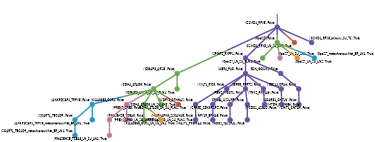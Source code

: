 strict digraph  {
graph[splines=false]; nodesep=0.7; rankdir=TB; ranksep=0.6; forcelabels=true; dpi=600; size=2.5;
0 [color="#674ea7ff", fillcolor="#674ea7ff", fixedsize=true, fontname=Lato, fontsize="12pt", height="0.25", label="", penwidth=3, shape=circle, style=filled, xlabel="('CSMD1_RFX8', False)"];
1 [color="#6aa84fff", fillcolor="#6aa84fff", fixedsize=true, fontname=Lato, fontsize="12pt", height="0.25", label="", penwidth=3, shape=circle, style=filled, xlabel="('IQGAP3_ARSG', False)"];
3 [color="#674ea7ff", fillcolor="#674ea7ff", fixedsize=true, fontname=Lato, fontsize="12pt", height="0.25", label="", penwidth=3, shape=circle, style=filled, xlabel="('SPINT2_RXFP1', False)"];
27 [color="#6aa84fff", fillcolor="#6aa84fff", fixedsize=true, fontname=Lato, fontsize="12pt", height="0.25", label="", penwidth=3, shape=circle, style=filled, xlabel="('0pol27', False)"];
37 [color="#be5742ff", fillcolor="#be5742ff", fixedsize=true, fontname=Lato, fontsize="12pt", height="0.25", label="", penwidth=3, shape=circle, style=filled, xlabel="('CSMD1_RFX8_LN_SU_LN3', True)"];
42 [color="#674ea7ff", fillcolor="#674ea7ff", fixedsize=true, fontname=Lato, fontsize="12pt", height="0.25", label="", penwidth=3, shape=circle, style=filled, xlabel="('CSMD1_RFX8_primary_SU_T1', True)"];
21 [color="#6aa84fff", fillcolor="#6aa84fff", fixedsize=true, fontname=Lato, fontsize="12pt", height="0.25", label="", penwidth=3, shape=circle, style=filled, xlabel="('CDH4_ATAD5', False)"];
29 [color="#6aa84fff", fillcolor="#6aa84fff", fixedsize=true, fontname=Lato, fontsize="12pt", height="0.25", label="", penwidth=3, shape=circle, style=filled, xlabel="('IQGAP3_ARSG_LN_SU_FLN1', True)"];
2 [color="#674ea7ff", fillcolor="#674ea7ff", fixedsize=true, fontname=Lato, fontsize="12pt", height="0.25", label="", penwidth=3, shape=circle, style=filled, xlabel="('WDFY4_CTNNA2', False)"];
15 [color="#674ea7ff", fillcolor="#674ea7ff", fixedsize=true, fontname=Lato, fontsize="12pt", height="0.25", label="", penwidth=3, shape=circle, style=filled, xlabel="('MAPKAPK5_ZSCAN18', False)"];
5 [color="#674ea7ff", fillcolor="#674ea7ff", fixedsize=true, fontname=Lato, fontsize="12pt", height="0.25", label="", penwidth=3, shape=circle, style=filled, xlabel="('UBR4_PLG', False)"];
6 [color="#674ea7ff", fillcolor="#674ea7ff", fixedsize=true, fontname=Lato, fontsize="12pt", height="0.25", label="", penwidth=3, shape=circle, style=filled, xlabel="('BSN_GOLM1', False)"];
4 [color="#674ea7ff", fillcolor="#674ea7ff", fixedsize=true, fontname=Lato, fontsize="12pt", height="0.25", label="", penwidth=3, shape=circle, style=filled, xlabel="('OBSL1_CPA6', False)"];
16 [color="#674ea7ff", fillcolor="#674ea7ff", fixedsize=true, fontname=Lato, fontsize="12pt", height="0.25", label="", penwidth=3, shape=circle, style=filled, xlabel="('ADARB1_CNTLN', False)"];
12 [color="#674ea7ff", fillcolor="#674ea7ff", fixedsize=true, fontname=Lato, fontsize="12pt", height="0.25", label="", penwidth=3, shape=circle, style=filled, xlabel="('XYLT1_RIC3', False)"];
13 [color="#674ea7ff", fillcolor="#674ea7ff", fixedsize=true, fontname=Lato, fontsize="12pt", height="0.25", label="", penwidth=3, shape=circle, style=filled, xlabel="('FBN2_MGAT1', False)"];
23 [color="#674ea7ff", fillcolor="#674ea7ff", fixedsize=true, fontname=Lato, fontsize="12pt", height="0.25", label="", penwidth=3, shape=circle, style=filled, xlabel="('EIF3G_PRRT2', False)"];
25 [color="#674ea7ff", fillcolor="#674ea7ff", fixedsize=true, fontname=Lato, fontsize="12pt", height="0.25", label="", penwidth=3, shape=circle, style=filled, xlabel="('TNK2_RNF146', False)"];
8 [color="#2496c8ff", fillcolor="#2496c8ff", fixedsize=true, fontname=Lato, fontsize="12pt", height="0.25", label="", penwidth=3, shape=circle, style=filled, xlabel="('SCART1_TBC1D9', False)"];
40 [color="#2496c8ff", fillcolor="#2496c8ff", fixedsize=true, fontname=Lato, fontsize="12pt", height="0.25", label="", penwidth=3, shape=circle, style=filled, xlabel="('SCART1_TBC1D9_metachronousMet_BR_LN1', True)"];
10 [color="#674ea7ff", fillcolor="#674ea7ff", fixedsize=true, fontname=Lato, fontsize="12pt", height="0.25", label="", penwidth=3, shape=circle, style=filled, xlabel="('CPNE2_CDK5RAP2', False)"];
7 [color="#674ea7ff", fillcolor="#674ea7ff", fixedsize=true, fontname=Lato, fontsize="12pt", height="0.25", label="", penwidth=3, shape=circle, style=filled, xlabel="('NPY1R_EPHA5', False)"];
22 [color="#674ea7ff", fillcolor="#674ea7ff", fixedsize=true, fontname=Lato, fontsize="12pt", height="0.25", label="", penwidth=3, shape=circle, style=filled, xlabel="('CPNE4_U2SURP', False)"];
24 [color="#674ea7ff", fillcolor="#674ea7ff", fixedsize=true, fontname=Lato, fontsize="12pt", height="0.25", label="", penwidth=3, shape=circle, style=filled, xlabel="('DCDC1_ASB10', False)"];
17 [color="#2496c8ff", fillcolor="#2496c8ff", fixedsize=true, fontname=Lato, fontsize="12pt", height="0.25", label="", penwidth=3, shape=circle, style=filled, xlabel="('ANKRD26P1_TRPV5', False)"];
41 [color="#2496c8ff", fillcolor="#2496c8ff", fixedsize=true, fontname=Lato, fontsize="12pt", height="0.25", label="", penwidth=3, shape=circle, style=filled, xlabel="('ANKRD26P1_TRPV5_metachronousMet_BR_LN1', True)"];
19 [color="#c27ba0ff", fillcolor="#c27ba0ff", fixedsize=true, fontname=Lato, fontsize="12pt", height="0.25", label="", penwidth=3, shape=circle, style=filled, xlabel="('KIAA0355_OSR1', False)"];
20 [color="#c27ba0ff", fillcolor="#c27ba0ff", fixedsize=true, fontname=Lato, fontsize="12pt", height="0.25", label="", penwidth=3, shape=circle, style=filled, xlabel="('RNASEH2B_TCEA3', False)"];
33 [color="#c27ba0ff", fillcolor="#c27ba0ff", fixedsize=true, fontname=Lato, fontsize="12pt", height="0.25", label="", penwidth=3, shape=circle, style=filled, xlabel="('KIAA0355_OSR1_LN_SU_LN1', True)"];
34 [color="#c27ba0ff", fillcolor="#c27ba0ff", fixedsize=true, fontname=Lato, fontsize="12pt", height="0.25", label="", penwidth=3, shape=circle, style=filled, xlabel="('RNASEH2B_TCEA3_LN_SU_LN1', True)"];
26 [color="#6aa84fff", fillcolor="#6aa84fff", fixedsize=true, fontname=Lato, fontsize="12pt", height="0.25", label="", penwidth=3, shape=circle, style=filled, xlabel="('PREX2_SPEG', False)"];
30 [color="#6aa84fff", fillcolor="#6aa84fff", fixedsize=true, fontname=Lato, fontsize="12pt", height="0.25", label="", penwidth=3, shape=circle, style=filled, xlabel="('CDH4_ATAD5_LN_SU_FLN1', True)"];
38 [color="#be5742ff", fillcolor="#be5742ff", fixedsize=true, fontname=Lato, fontsize="12pt", height="0.25", label="", penwidth=3, shape=circle, style=filled, xlabel="('CDH4_ATAD5_LN_SU_LN3', True)"];
14 [color="#674ea7ff", fillcolor="#674ea7ff", fixedsize=true, fontname=Lato, fontsize="12pt", height="0.25", label="", penwidth=3, shape=circle, style=filled, xlabel="('MAST1_PCDHA4', False)"];
11 [color="#674ea7ff", fillcolor="#674ea7ff", fixedsize=true, fontname=Lato, fontsize="12pt", height="0.25", label="", penwidth=3, shape=circle, style=filled, xlabel="('MTDH_PCDHB6', False)"];
9 [color="#674ea7ff", fillcolor="#674ea7ff", fixedsize=true, fontname=Lato, fontsize="12pt", height="0.25", label="", penwidth=3, shape=circle, style=filled, xlabel="('NOD2_TAS2R41', False)"];
18 [color="#674ea7ff", fillcolor="#674ea7ff", fixedsize=true, fontname=Lato, fontsize="12pt", height="0.25", label="", penwidth=3, shape=circle, style=filled, xlabel="('CHIT1_CNTLN', False)"];
31 [color="#6aa84fff", fillcolor="#6aa84fff", fixedsize=true, fontname=Lato, fontsize="12pt", height="0.25", label="", penwidth=3, shape=circle, style=filled, xlabel="('PREX2_SPEG_LN_SU_FLN1', True)"];
36 [color="#e69138ff", fillcolor="#e69138ff", fixedsize=true, fontname=Lato, fontsize="12pt", height="0.25", label="", penwidth=3, shape=circle, style=filled, xlabel="('PREX2_SPEG_LN_SU_LN2', True)"];
28 [color="#6aa84fff", fillcolor="#6aa84fff", fixedsize=true, fontname=Lato, fontsize="12pt", height="0.25", label="", penwidth=3, shape=circle, style=filled, xlabel="('0pol27_LN_SU_FLN1', True)"];
32 [color="#c27ba0ff", fillcolor="#c27ba0ff", fixedsize=true, fontname=Lato, fontsize="12pt", height="0.25", label="", penwidth=3, shape=circle, style=filled, xlabel="('0pol27_LN_SU_LN1', True)"];
35 [color="#e69138ff", fillcolor="#e69138ff", fixedsize=true, fontname=Lato, fontsize="12pt", height="0.25", label="", penwidth=3, shape=circle, style=filled, xlabel="('0pol27_LN_SU_LN2', True)"];
39 [color="#2496c8ff", fillcolor="#2496c8ff", fixedsize=true, fontname=Lato, fontsize="12pt", height="0.25", label="", penwidth=3, shape=circle, style=filled, xlabel="('0pol27_metachronousMet_BR_LN1', True)"];
normal [label="", penwidth=3, style=invis, xlabel="('CSMD1_RFX8', False)"];
0 -> 1  [arrowsize=0, color="#674ea7ff;0.5:#6aa84fff", minlen="3.0", penwidth="5.5", style=solid];
0 -> 3  [arrowsize=0, color="#674ea7ff;0.5:#674ea7ff", minlen="2.1372549533843994", penwidth="5.5", style=solid];
0 -> 27  [arrowsize=0, color="#674ea7ff;0.5:#6aa84fff", minlen="1.098039150238037", penwidth="5.5", style=solid];
0 -> 37  [arrowsize=0, color="#674ea7ff;0.5:#be5742ff", minlen="1.098039150238037", penwidth="5.5", style=solid];
0 -> 42  [arrowsize=0, color="#674ea7ff;0.5:#674ea7ff", minlen="1.098039150238037", penwidth="5.5", style=solid];
1 -> 21  [arrowsize=0, color="#6aa84fff;0.5:#6aa84fff", minlen="1.2352941036224365", penwidth="5.5", style=solid];
1 -> 29  [arrowsize=0, color="#6aa84fff;0.5:#6aa84fff", minlen="1.098039150238037", penwidth="5.5", style=solid];
3 -> 5  [arrowsize=0, color="#674ea7ff;0.5:#674ea7ff", minlen="1.8627450466156006", penwidth="5.5", style=solid];
3 -> 6  [arrowsize=0, color="#674ea7ff;0.5:#674ea7ff", minlen="1.8235294818878174", penwidth="5.5", style=solid];
27 -> 28  [arrowsize=0, color="#6aa84fff;0.5:#6aa84fff", minlen="1.098039150238037", penwidth="5.5", style=solid];
27 -> 32  [arrowsize=0, color="#6aa84fff;0.5:#c27ba0ff", minlen="1.098039150238037", penwidth="5.5", style=solid];
27 -> 35  [arrowsize=0, color="#6aa84fff;0.5:#e69138ff", minlen="1.098039150238037", penwidth="5.5", style=solid];
27 -> 39  [arrowsize=0, color="#6aa84fff;0.5:#2496c8ff", minlen="1.098039150238037", penwidth="5.5", style=solid];
21 -> 17  [arrowsize=0, color="#6aa84fff;0.5:#2496c8ff", minlen="1.2745097875595093", penwidth="5.5", style=solid];
21 -> 19  [arrowsize=0, color="#6aa84fff;0.5:#c27ba0ff", minlen="1.2352941036224365", penwidth="5.5", style=solid];
21 -> 26  [arrowsize=0, color="#6aa84fff;0.5:#6aa84fff", minlen="1.1960784196853638", penwidth="5.5", style=solid];
21 -> 30  [arrowsize=0, color="#6aa84fff;0.5:#6aa84fff", minlen="1.098039150238037", penwidth="5.5", style=solid];
21 -> 38  [arrowsize=0, color="#6aa84fff;0.5:#be5742ff", minlen="1.098039150238037", penwidth="5.5", style=solid];
2 -> 15  [arrowsize=0, color="#674ea7ff;0.5:#674ea7ff", minlen="1.313725471496582", penwidth="5.5", style=solid];
5 -> 2  [arrowsize=0, color="#674ea7ff;0.5:#674ea7ff", minlen="2.2941174507141113", penwidth="5.5", style=solid];
5 -> 12  [arrowsize=0, color="#674ea7ff;0.5:#674ea7ff", minlen="1.4313725233078003", penwidth="5.5", style=solid];
5 -> 13  [arrowsize=0, color="#674ea7ff;0.5:#674ea7ff", minlen="1.3921568393707275", penwidth="5.5", style=solid];
5 -> 23  [arrowsize=0, color="#674ea7ff;0.5:#674ea7ff", minlen="1.2745097875595093", penwidth="5.5", style=solid];
5 -> 25  [arrowsize=0, color="#674ea7ff;0.5:#674ea7ff", minlen="1.1960784196853638", penwidth="5.5", style=solid];
6 -> 4  [arrowsize=0, color="#674ea7ff;0.5:#674ea7ff", minlen="1.941176414489746", penwidth="5.5", style=solid];
4 -> 16  [arrowsize=0, color="#674ea7ff;0.5:#674ea7ff", minlen="1.2745097875595093", penwidth="5.5", style=solid];
12 -> 22  [arrowsize=0, color="#674ea7ff;0.5:#674ea7ff", minlen="1.2352941036224365", penwidth="5.5", style=solid];
13 -> 10  [arrowsize=0, color="#674ea7ff;0.5:#674ea7ff", minlen="1.627450942993164", penwidth="5.5", style=solid];
13 -> 24  [arrowsize=0, color="#674ea7ff;0.5:#674ea7ff", minlen="1.1960784196853638", penwidth="5.5", style=solid];
23 -> 11  [arrowsize=0, color="#674ea7ff;0.5:#674ea7ff", minlen="1.5098040103912354", penwidth="5.5", style=solid];
25 -> 18  [arrowsize=0, color="#674ea7ff;0.5:#674ea7ff", minlen="1.2745097875595093", penwidth="5.5", style=solid];
8 -> 40  [arrowsize=0, color="#2496c8ff;0.5:#2496c8ff", minlen="1.098039150238037", penwidth="5.5", style=solid];
10 -> 7  [arrowsize=0, color="#674ea7ff;0.5:#674ea7ff", minlen="1.7450981140136719", penwidth="5.5", style=solid];
22 -> 14  [arrowsize=0, color="#674ea7ff;0.5:#674ea7ff", minlen="1.313725471496582", penwidth="5.5", style=solid];
24 -> 9  [arrowsize=0, color="#674ea7ff;0.5:#674ea7ff", minlen="1.7058823108673096", penwidth="5.5", style=solid];
17 -> 8  [arrowsize=0, color="#2496c8ff;0.5:#2496c8ff", minlen="1.7450981140136719", penwidth="5.5", style=solid];
17 -> 41  [arrowsize=0, color="#2496c8ff;0.5:#2496c8ff", minlen="1.098039150238037", penwidth="5.5", style=solid];
19 -> 20  [arrowsize=0, color="#c27ba0ff;0.5:#c27ba0ff", minlen="1.2352941036224365", penwidth="5.5", style=solid];
19 -> 33  [arrowsize=0, color="#c27ba0ff;0.5:#c27ba0ff", minlen="1.098039150238037", penwidth="5.5", style=solid];
20 -> 34  [arrowsize=0, color="#c27ba0ff;0.5:#c27ba0ff", minlen="1.098039150238037", penwidth="5.5", style=solid];
26 -> 31  [arrowsize=0, color="#6aa84fff;0.5:#6aa84fff", minlen="1.098039150238037", penwidth="5.5", style=solid];
26 -> 36  [arrowsize=0, color="#6aa84fff;0.5:#e69138ff", minlen="1.098039150238037", penwidth="5.5", style=solid];
normal -> 0  [arrowsize=0, color="#674ea7ff", label="", penwidth=4, style=solid];
}
